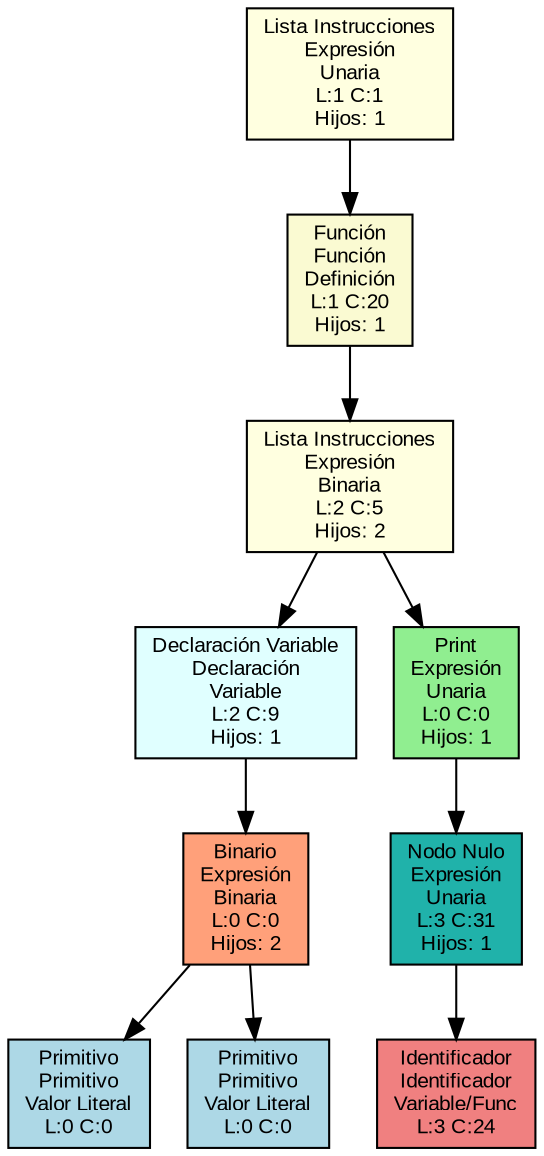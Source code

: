 digraph AST {
    rankdir=TB;
    node [shape=box, style=filled, fontname="Arial", fontsize=10];
    edge [fontname="Arial", fontsize=8];
    
    node0 [label="Lista Instrucciones\nExpresión\nUnaria\nL:1 C:1\nHijos: 1", fillcolor="lightyellow"];
    node1 [label="Función\nFunción\nDefinición\nL:1 C:20\nHijos: 1", fillcolor="lightgoldenrodyellow"];
    node0 -> node1;
    node2 [label="Lista Instrucciones\nExpresión\nBinaria\nL:2 C:5\nHijos: 2", fillcolor="lightyellow"];
    node1 -> node2;
    node3 [label="Declaración Variable\nDeclaración\nVariable\nL:2 C:9\nHijos: 1", fillcolor="lightcyan"];
    node2 -> node3;
    node4 [label="Binario\nExpresión\nBinaria\nL:0 C:0\nHijos: 2", fillcolor="lightsalmon"];
    node3 -> node4;
    node5 [label="Primitivo\nPrimitivo\nValor Literal\nL:0 C:0", fillcolor="lightblue"];
    node4 -> node5;
    node6 [label="Primitivo\nPrimitivo\nValor Literal\nL:0 C:0", fillcolor="lightblue"];
    node4 -> node6;
    node7 [label="Print\nExpresión\nUnaria\nL:0 C:0\nHijos: 1", fillcolor="lightgreen"];
    node2 -> node7;
    node8 [label="Nodo Nulo\nExpresión\nUnaria\nL:3 C:31\nHijos: 1", fillcolor="lightseagreen"];
    node7 -> node8;
    node9 [label="Identificador\nIdentificador\nVariable/Func\nL:3 C:24", fillcolor="lightcoral"];
    node8 -> node9;
}
